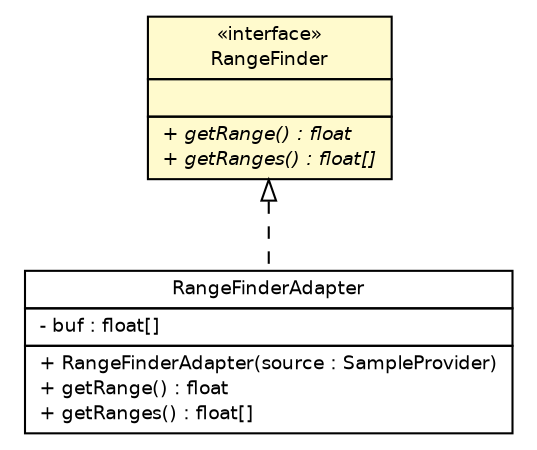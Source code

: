 #!/usr/local/bin/dot
#
# Class diagram 
# Generated by UMLGraph version R5_6-24-gf6e263 (http://www.umlgraph.org/)
#

digraph G {
	edge [fontname="Helvetica",fontsize=10,labelfontname="Helvetica",labelfontsize=10];
	node [fontname="Helvetica",fontsize=10,shape=plaintext];
	nodesep=0.25;
	ranksep=0.5;
	// lejos.robotics.RangeFinder
	c8729 [label=<<table title="lejos.robotics.RangeFinder" border="0" cellborder="1" cellspacing="0" cellpadding="2" port="p" bgcolor="lemonChiffon" href="./RangeFinder.html">
		<tr><td><table border="0" cellspacing="0" cellpadding="1">
<tr><td align="center" balign="center"> &#171;interface&#187; </td></tr>
<tr><td align="center" balign="center"> RangeFinder </td></tr>
		</table></td></tr>
		<tr><td><table border="0" cellspacing="0" cellpadding="1">
<tr><td align="left" balign="left">  </td></tr>
		</table></td></tr>
		<tr><td><table border="0" cellspacing="0" cellpadding="1">
<tr><td align="left" balign="left"><font face="Helvetica-Oblique" point-size="9.0"> + getRange() : float </font></td></tr>
<tr><td align="left" balign="left"><font face="Helvetica-Oblique" point-size="9.0"> + getRanges() : float[] </font></td></tr>
		</table></td></tr>
		</table>>, URL="./RangeFinder.html", fontname="Helvetica", fontcolor="black", fontsize=9.0];
	// lejos.robotics.RangeFinderAdapter
	c8730 [label=<<table title="lejos.robotics.RangeFinderAdapter" border="0" cellborder="1" cellspacing="0" cellpadding="2" port="p" href="./RangeFinderAdapter.html">
		<tr><td><table border="0" cellspacing="0" cellpadding="1">
<tr><td align="center" balign="center"> RangeFinderAdapter </td></tr>
		</table></td></tr>
		<tr><td><table border="0" cellspacing="0" cellpadding="1">
<tr><td align="left" balign="left"> - buf : float[] </td></tr>
		</table></td></tr>
		<tr><td><table border="0" cellspacing="0" cellpadding="1">
<tr><td align="left" balign="left"> + RangeFinderAdapter(source : SampleProvider) </td></tr>
<tr><td align="left" balign="left"> + getRange() : float </td></tr>
<tr><td align="left" balign="left"> + getRanges() : float[] </td></tr>
		</table></td></tr>
		</table>>, URL="./RangeFinderAdapter.html", fontname="Helvetica", fontcolor="black", fontsize=9.0];
	//lejos.robotics.RangeFinderAdapter implements lejos.robotics.RangeFinder
	c8729:p -> c8730:p [dir=back,arrowtail=empty,style=dashed];
}

